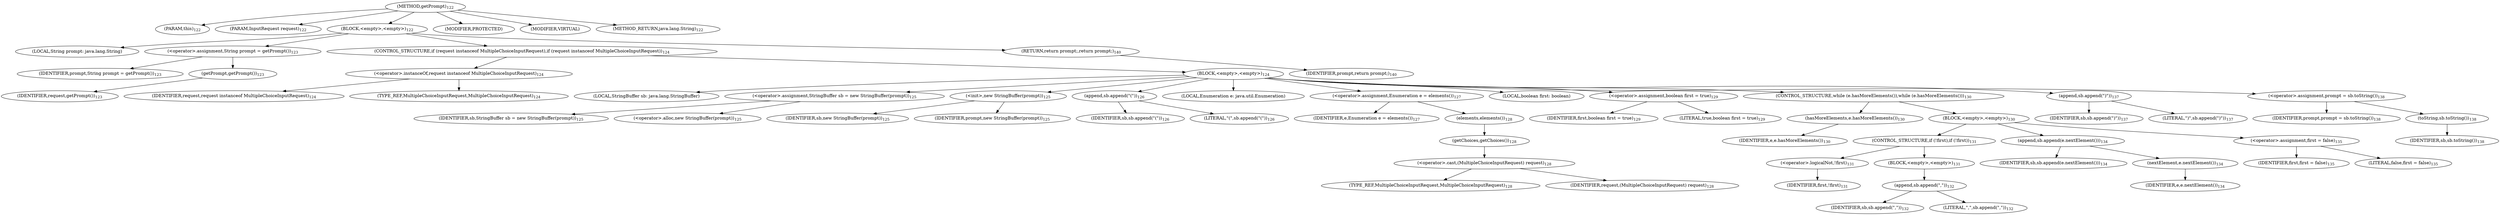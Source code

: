 digraph "getPrompt" {  
"116" [label = <(METHOD,getPrompt)<SUB>122</SUB>> ]
"117" [label = <(PARAM,this)<SUB>122</SUB>> ]
"118" [label = <(PARAM,InputRequest request)<SUB>122</SUB>> ]
"119" [label = <(BLOCK,&lt;empty&gt;,&lt;empty&gt;)<SUB>122</SUB>> ]
"120" [label = <(LOCAL,String prompt: java.lang.String)> ]
"121" [label = <(&lt;operator&gt;.assignment,String prompt = getPrompt())<SUB>123</SUB>> ]
"122" [label = <(IDENTIFIER,prompt,String prompt = getPrompt())<SUB>123</SUB>> ]
"123" [label = <(getPrompt,getPrompt())<SUB>123</SUB>> ]
"124" [label = <(IDENTIFIER,request,getPrompt())<SUB>123</SUB>> ]
"125" [label = <(CONTROL_STRUCTURE,if (request instanceof MultipleChoiceInputRequest),if (request instanceof MultipleChoiceInputRequest))<SUB>124</SUB>> ]
"126" [label = <(&lt;operator&gt;.instanceOf,request instanceof MultipleChoiceInputRequest)<SUB>124</SUB>> ]
"127" [label = <(IDENTIFIER,request,request instanceof MultipleChoiceInputRequest)<SUB>124</SUB>> ]
"128" [label = <(TYPE_REF,MultipleChoiceInputRequest,MultipleChoiceInputRequest)<SUB>124</SUB>> ]
"129" [label = <(BLOCK,&lt;empty&gt;,&lt;empty&gt;)<SUB>124</SUB>> ]
"9" [label = <(LOCAL,StringBuffer sb: java.lang.StringBuffer)> ]
"130" [label = <(&lt;operator&gt;.assignment,StringBuffer sb = new StringBuffer(prompt))<SUB>125</SUB>> ]
"131" [label = <(IDENTIFIER,sb,StringBuffer sb = new StringBuffer(prompt))<SUB>125</SUB>> ]
"132" [label = <(&lt;operator&gt;.alloc,new StringBuffer(prompt))<SUB>125</SUB>> ]
"133" [label = <(&lt;init&gt;,new StringBuffer(prompt))<SUB>125</SUB>> ]
"8" [label = <(IDENTIFIER,sb,new StringBuffer(prompt))<SUB>125</SUB>> ]
"134" [label = <(IDENTIFIER,prompt,new StringBuffer(prompt))<SUB>125</SUB>> ]
"135" [label = <(append,sb.append(&quot;(&quot;))<SUB>126</SUB>> ]
"136" [label = <(IDENTIFIER,sb,sb.append(&quot;(&quot;))<SUB>126</SUB>> ]
"137" [label = <(LITERAL,&quot;(&quot;,sb.append(&quot;(&quot;))<SUB>126</SUB>> ]
"138" [label = <(LOCAL,Enumeration e: java.util.Enumeration)> ]
"139" [label = <(&lt;operator&gt;.assignment,Enumeration e = elements())<SUB>127</SUB>> ]
"140" [label = <(IDENTIFIER,e,Enumeration e = elements())<SUB>127</SUB>> ]
"141" [label = <(elements,elements())<SUB>128</SUB>> ]
"142" [label = <(getChoices,getChoices())<SUB>128</SUB>> ]
"143" [label = <(&lt;operator&gt;.cast,(MultipleChoiceInputRequest) request)<SUB>128</SUB>> ]
"144" [label = <(TYPE_REF,MultipleChoiceInputRequest,MultipleChoiceInputRequest)<SUB>128</SUB>> ]
"145" [label = <(IDENTIFIER,request,(MultipleChoiceInputRequest) request)<SUB>128</SUB>> ]
"146" [label = <(LOCAL,boolean first: boolean)> ]
"147" [label = <(&lt;operator&gt;.assignment,boolean first = true)<SUB>129</SUB>> ]
"148" [label = <(IDENTIFIER,first,boolean first = true)<SUB>129</SUB>> ]
"149" [label = <(LITERAL,true,boolean first = true)<SUB>129</SUB>> ]
"150" [label = <(CONTROL_STRUCTURE,while (e.hasMoreElements()),while (e.hasMoreElements()))<SUB>130</SUB>> ]
"151" [label = <(hasMoreElements,e.hasMoreElements())<SUB>130</SUB>> ]
"152" [label = <(IDENTIFIER,e,e.hasMoreElements())<SUB>130</SUB>> ]
"153" [label = <(BLOCK,&lt;empty&gt;,&lt;empty&gt;)<SUB>130</SUB>> ]
"154" [label = <(CONTROL_STRUCTURE,if (!first),if (!first))<SUB>131</SUB>> ]
"155" [label = <(&lt;operator&gt;.logicalNot,!first)<SUB>131</SUB>> ]
"156" [label = <(IDENTIFIER,first,!first)<SUB>131</SUB>> ]
"157" [label = <(BLOCK,&lt;empty&gt;,&lt;empty&gt;)<SUB>131</SUB>> ]
"158" [label = <(append,sb.append(&quot;,&quot;))<SUB>132</SUB>> ]
"159" [label = <(IDENTIFIER,sb,sb.append(&quot;,&quot;))<SUB>132</SUB>> ]
"160" [label = <(LITERAL,&quot;,&quot;,sb.append(&quot;,&quot;))<SUB>132</SUB>> ]
"161" [label = <(append,sb.append(e.nextElement()))<SUB>134</SUB>> ]
"162" [label = <(IDENTIFIER,sb,sb.append(e.nextElement()))<SUB>134</SUB>> ]
"163" [label = <(nextElement,e.nextElement())<SUB>134</SUB>> ]
"164" [label = <(IDENTIFIER,e,e.nextElement())<SUB>134</SUB>> ]
"165" [label = <(&lt;operator&gt;.assignment,first = false)<SUB>135</SUB>> ]
"166" [label = <(IDENTIFIER,first,first = false)<SUB>135</SUB>> ]
"167" [label = <(LITERAL,false,first = false)<SUB>135</SUB>> ]
"168" [label = <(append,sb.append(&quot;)&quot;))<SUB>137</SUB>> ]
"169" [label = <(IDENTIFIER,sb,sb.append(&quot;)&quot;))<SUB>137</SUB>> ]
"170" [label = <(LITERAL,&quot;)&quot;,sb.append(&quot;)&quot;))<SUB>137</SUB>> ]
"171" [label = <(&lt;operator&gt;.assignment,prompt = sb.toString())<SUB>138</SUB>> ]
"172" [label = <(IDENTIFIER,prompt,prompt = sb.toString())<SUB>138</SUB>> ]
"173" [label = <(toString,sb.toString())<SUB>138</SUB>> ]
"174" [label = <(IDENTIFIER,sb,sb.toString())<SUB>138</SUB>> ]
"175" [label = <(RETURN,return prompt;,return prompt;)<SUB>140</SUB>> ]
"176" [label = <(IDENTIFIER,prompt,return prompt;)<SUB>140</SUB>> ]
"177" [label = <(MODIFIER,PROTECTED)> ]
"178" [label = <(MODIFIER,VIRTUAL)> ]
"179" [label = <(METHOD_RETURN,java.lang.String)<SUB>122</SUB>> ]
  "116" -> "117" 
  "116" -> "118" 
  "116" -> "119" 
  "116" -> "177" 
  "116" -> "178" 
  "116" -> "179" 
  "119" -> "120" 
  "119" -> "121" 
  "119" -> "125" 
  "119" -> "175" 
  "121" -> "122" 
  "121" -> "123" 
  "123" -> "124" 
  "125" -> "126" 
  "125" -> "129" 
  "126" -> "127" 
  "126" -> "128" 
  "129" -> "9" 
  "129" -> "130" 
  "129" -> "133" 
  "129" -> "135" 
  "129" -> "138" 
  "129" -> "139" 
  "129" -> "146" 
  "129" -> "147" 
  "129" -> "150" 
  "129" -> "168" 
  "129" -> "171" 
  "130" -> "131" 
  "130" -> "132" 
  "133" -> "8" 
  "133" -> "134" 
  "135" -> "136" 
  "135" -> "137" 
  "139" -> "140" 
  "139" -> "141" 
  "141" -> "142" 
  "142" -> "143" 
  "143" -> "144" 
  "143" -> "145" 
  "147" -> "148" 
  "147" -> "149" 
  "150" -> "151" 
  "150" -> "153" 
  "151" -> "152" 
  "153" -> "154" 
  "153" -> "161" 
  "153" -> "165" 
  "154" -> "155" 
  "154" -> "157" 
  "155" -> "156" 
  "157" -> "158" 
  "158" -> "159" 
  "158" -> "160" 
  "161" -> "162" 
  "161" -> "163" 
  "163" -> "164" 
  "165" -> "166" 
  "165" -> "167" 
  "168" -> "169" 
  "168" -> "170" 
  "171" -> "172" 
  "171" -> "173" 
  "173" -> "174" 
  "175" -> "176" 
}
